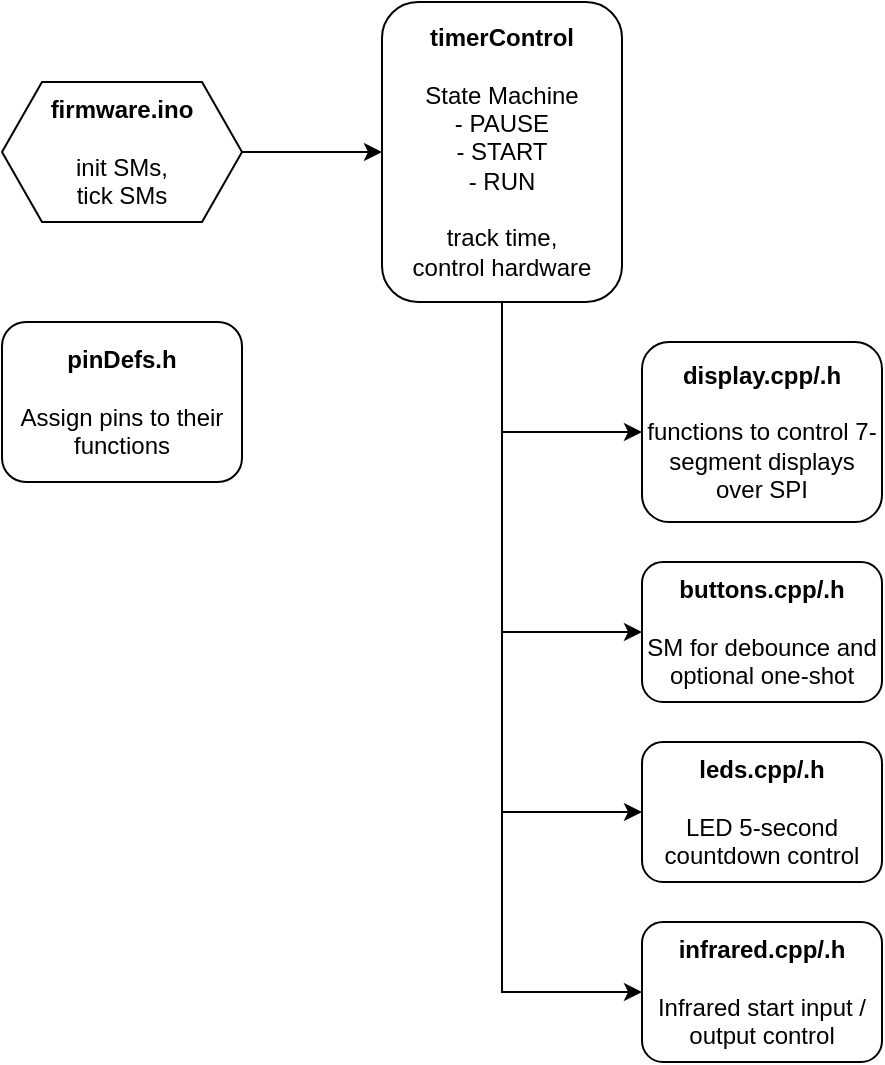 <mxfile version="21.1.2" type="device">
  <diagram id="C5RBs43oDa-KdzZeNtuy" name="Page-1">
    <mxGraphModel dx="1434" dy="894" grid="1" gridSize="10" guides="1" tooltips="1" connect="1" arrows="1" fold="1" page="1" pageScale="1" pageWidth="827" pageHeight="1169" math="0" shadow="0">
      <root>
        <mxCell id="WIyWlLk6GJQsqaUBKTNV-0" />
        <mxCell id="WIyWlLk6GJQsqaUBKTNV-1" parent="WIyWlLk6GJQsqaUBKTNV-0" />
        <mxCell id="0BuWfrNRM4vyGTSUAE7y-5" style="edgeStyle=orthogonalEdgeStyle;rounded=0;orthogonalLoop=1;jettySize=auto;html=1;exitX=1;exitY=0.5;exitDx=0;exitDy=0;entryX=0;entryY=0.5;entryDx=0;entryDy=0;" edge="1" parent="WIyWlLk6GJQsqaUBKTNV-1" source="0BuWfrNRM4vyGTSUAE7y-1" target="0BuWfrNRM4vyGTSUAE7y-2">
          <mxGeometry relative="1" as="geometry" />
        </mxCell>
        <mxCell id="0BuWfrNRM4vyGTSUAE7y-1" value="&lt;b&gt;firmware.ino&lt;br&gt;&lt;/b&gt;&lt;br&gt;init SMs,&lt;br&gt;tick SMs" style="shape=hexagon;perimeter=hexagonPerimeter2;whiteSpace=wrap;html=1;fixedSize=1;" vertex="1" parent="WIyWlLk6GJQsqaUBKTNV-1">
          <mxGeometry x="160" y="120" width="120" height="70" as="geometry" />
        </mxCell>
        <mxCell id="0BuWfrNRM4vyGTSUAE7y-8" style="edgeStyle=orthogonalEdgeStyle;rounded=0;orthogonalLoop=1;jettySize=auto;html=1;exitX=0.5;exitY=1;exitDx=0;exitDy=0;entryX=0;entryY=0.5;entryDx=0;entryDy=0;" edge="1" parent="WIyWlLk6GJQsqaUBKTNV-1" source="0BuWfrNRM4vyGTSUAE7y-2" target="0BuWfrNRM4vyGTSUAE7y-4">
          <mxGeometry relative="1" as="geometry" />
        </mxCell>
        <mxCell id="0BuWfrNRM4vyGTSUAE7y-13" style="edgeStyle=orthogonalEdgeStyle;rounded=0;orthogonalLoop=1;jettySize=auto;html=1;exitX=0.5;exitY=1;exitDx=0;exitDy=0;entryX=0;entryY=0.5;entryDx=0;entryDy=0;" edge="1" parent="WIyWlLk6GJQsqaUBKTNV-1" source="0BuWfrNRM4vyGTSUAE7y-2" target="0BuWfrNRM4vyGTSUAE7y-11">
          <mxGeometry relative="1" as="geometry" />
        </mxCell>
        <mxCell id="0BuWfrNRM4vyGTSUAE7y-14" style="edgeStyle=orthogonalEdgeStyle;rounded=0;orthogonalLoop=1;jettySize=auto;html=1;exitX=0.5;exitY=1;exitDx=0;exitDy=0;entryX=0;entryY=0.5;entryDx=0;entryDy=0;" edge="1" parent="WIyWlLk6GJQsqaUBKTNV-1" source="0BuWfrNRM4vyGTSUAE7y-2" target="0BuWfrNRM4vyGTSUAE7y-9">
          <mxGeometry relative="1" as="geometry" />
        </mxCell>
        <mxCell id="0BuWfrNRM4vyGTSUAE7y-15" style="edgeStyle=orthogonalEdgeStyle;rounded=0;orthogonalLoop=1;jettySize=auto;html=1;exitX=0.5;exitY=1;exitDx=0;exitDy=0;entryX=0;entryY=0.5;entryDx=0;entryDy=0;" edge="1" parent="WIyWlLk6GJQsqaUBKTNV-1" source="0BuWfrNRM4vyGTSUAE7y-2" target="0BuWfrNRM4vyGTSUAE7y-10">
          <mxGeometry relative="1" as="geometry" />
        </mxCell>
        <mxCell id="0BuWfrNRM4vyGTSUAE7y-2" value="&lt;b&gt;timerControl&lt;br&gt;&lt;/b&gt;&lt;br&gt;State Machine&lt;br&gt;- PAUSE&lt;br&gt;- START&lt;br&gt;- RUN&lt;br&gt;&lt;br&gt;track time,&lt;br&gt;control hardware" style="rounded=1;whiteSpace=wrap;html=1;" vertex="1" parent="WIyWlLk6GJQsqaUBKTNV-1">
          <mxGeometry x="350" y="80" width="120" height="150" as="geometry" />
        </mxCell>
        <mxCell id="0BuWfrNRM4vyGTSUAE7y-4" value="&lt;b&gt;buttons.cpp/.h&lt;br&gt;&lt;/b&gt;&lt;br&gt;SM for debounce and optional one-shot" style="rounded=1;whiteSpace=wrap;html=1;" vertex="1" parent="WIyWlLk6GJQsqaUBKTNV-1">
          <mxGeometry x="480" y="360" width="120" height="70" as="geometry" />
        </mxCell>
        <mxCell id="0BuWfrNRM4vyGTSUAE7y-9" value="&lt;b&gt;leds.cpp/.h&lt;br&gt;&lt;/b&gt;&lt;br&gt;LED 5-second countdown control" style="rounded=1;whiteSpace=wrap;html=1;" vertex="1" parent="WIyWlLk6GJQsqaUBKTNV-1">
          <mxGeometry x="480" y="450" width="120" height="70" as="geometry" />
        </mxCell>
        <mxCell id="0BuWfrNRM4vyGTSUAE7y-10" value="&lt;b&gt;infrared.cpp/.h&lt;br&gt;&lt;/b&gt;&lt;br&gt;Infrared start input / output control" style="rounded=1;whiteSpace=wrap;html=1;" vertex="1" parent="WIyWlLk6GJQsqaUBKTNV-1">
          <mxGeometry x="480" y="540" width="120" height="70" as="geometry" />
        </mxCell>
        <mxCell id="0BuWfrNRM4vyGTSUAE7y-11" value="&lt;b&gt;display.cpp/.h&lt;br&gt;&lt;/b&gt;&lt;br&gt;functions to control 7-segment displays over SPI" style="rounded=1;whiteSpace=wrap;html=1;" vertex="1" parent="WIyWlLk6GJQsqaUBKTNV-1">
          <mxGeometry x="480" y="250" width="120" height="90" as="geometry" />
        </mxCell>
        <mxCell id="0BuWfrNRM4vyGTSUAE7y-12" value="&lt;b&gt;pinDefs.h&lt;/b&gt;&lt;br&gt;&lt;br&gt;Assign pins to their functions" style="rounded=1;whiteSpace=wrap;html=1;" vertex="1" parent="WIyWlLk6GJQsqaUBKTNV-1">
          <mxGeometry x="160" y="240" width="120" height="80" as="geometry" />
        </mxCell>
      </root>
    </mxGraphModel>
  </diagram>
</mxfile>
